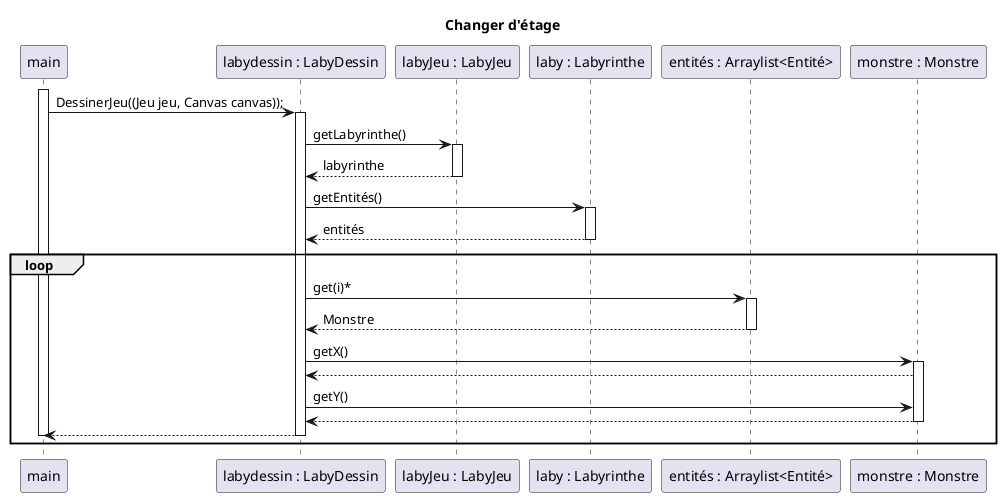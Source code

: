 @startuml
title Changer d'étage


participant "main" as m
participant "labydessin : LabyDessin" as labyd
participant "labyJeu : LabyJeu" as labyj
participant "laby : Labyrinthe" as labyrinthe
participant "entités : Arraylist<Entité>" as entités
participant "monstre : Monstre" as mstr
activate m
m-> labyd:DessinerJeu((Jeu jeu, Canvas canvas));
activate labyd
labyd -> labyj : getLabyrinthe()
activate labyj
labyd <-- labyj : labyrinthe
deactivate labyj
labyd -> labyrinthe: getEntités()
activate labyrinthe
labyd<-- labyrinthe: entités
deactivate labyrinthe
loop
labyd -> entités : get(i)*
activate entités
labyd <-- entités : Monstre
deactivate entités
labyd -> mstr : getX()
activate mstr
labyd <-- mstr
labyd -> mstr : getY()
labyd <-- mstr
deactivate mstr
m<-- labyd
deactivate labyd
deactivate m
end loop


@enduml
